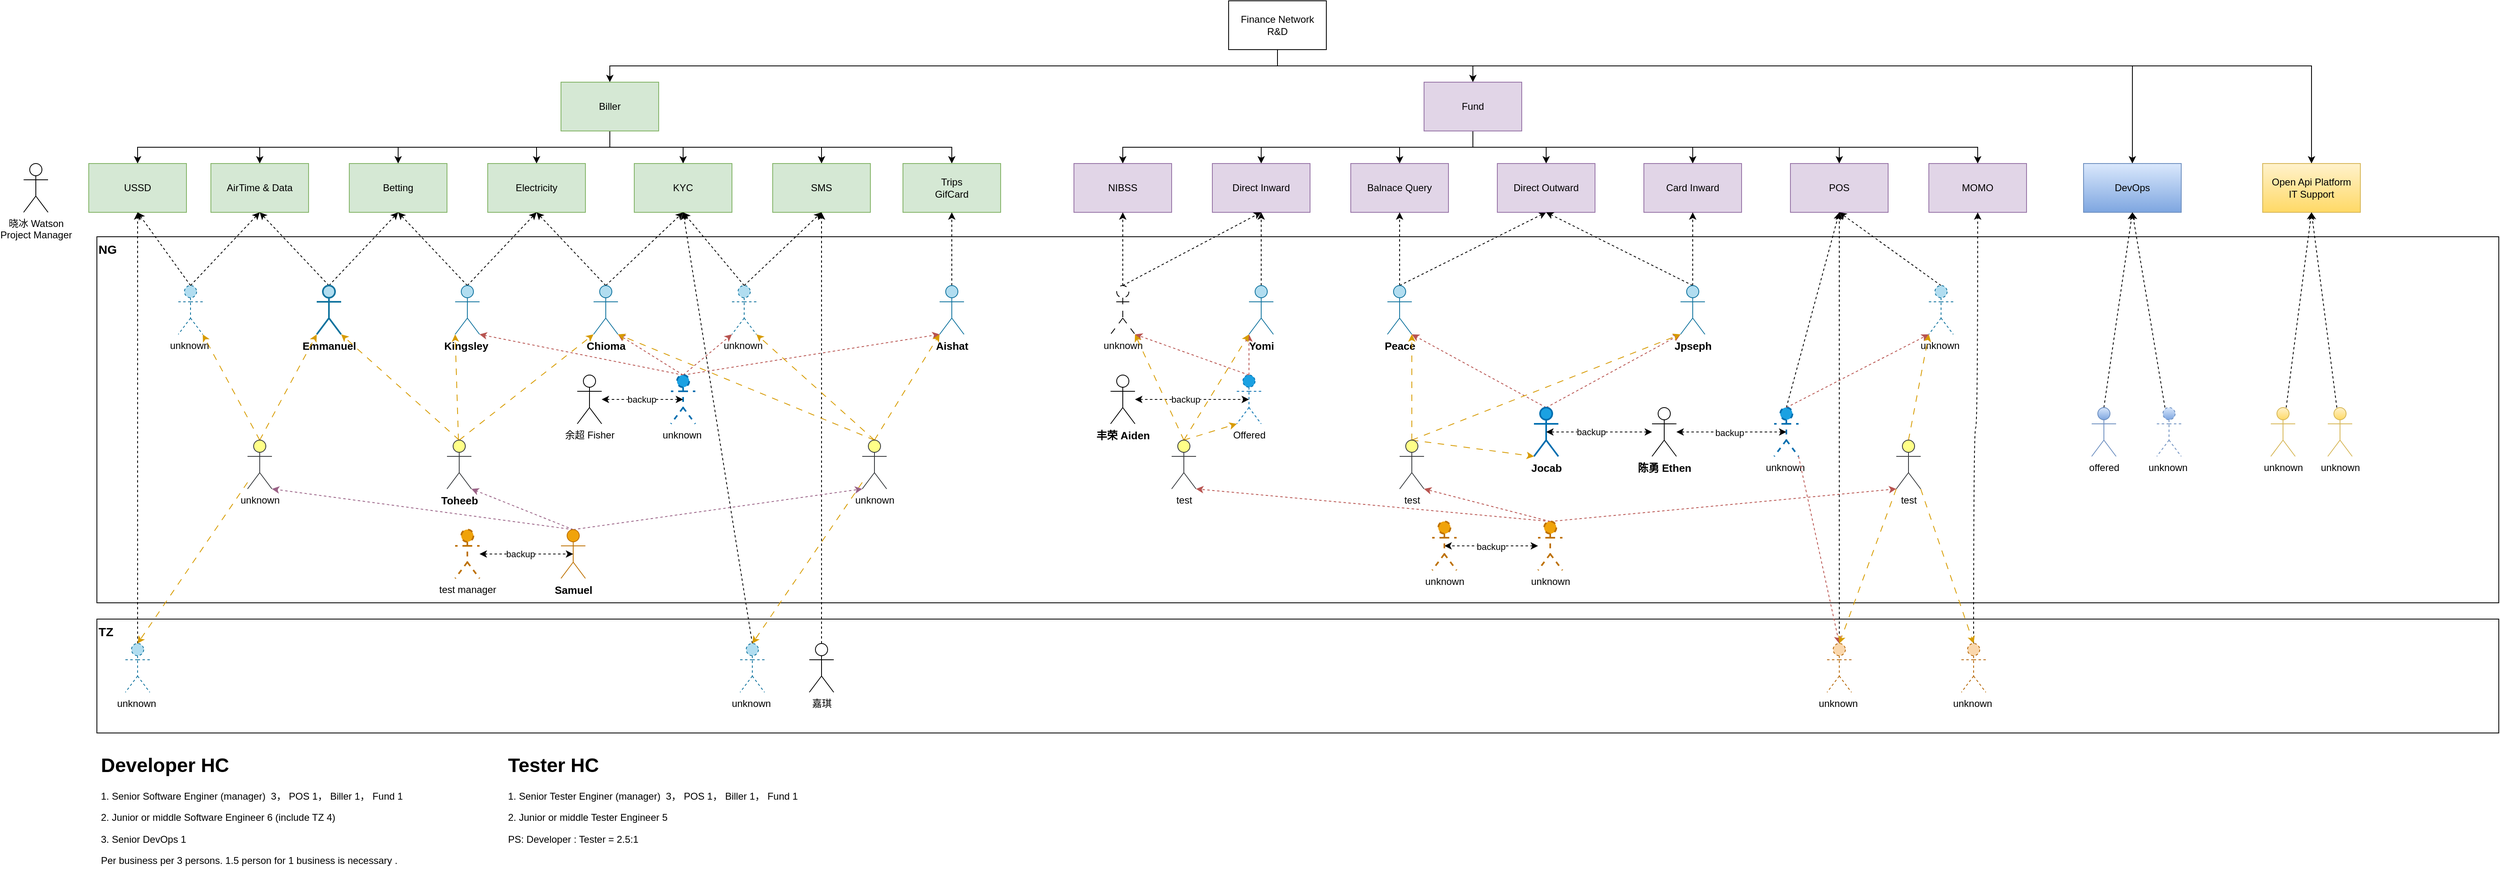 <mxfile version="21.7.2" type="github">
  <diagram name="Page-1" id="KtC437doS44tO2pb6mZ8">
    <mxGraphModel dx="2133" dy="830" grid="1" gridSize="10" guides="1" tooltips="1" connect="1" arrows="1" fold="1" page="1" pageScale="1" pageWidth="827" pageHeight="1169" math="0" shadow="0">
      <root>
        <mxCell id="0" />
        <mxCell id="1" parent="0" />
        <mxCell id="--BedkbPNoYJuqEjWQFw-91" value="NG" style="rounded=0;whiteSpace=wrap;html=1;align=left;verticalAlign=top;fontStyle=1;fontSize=15;" parent="1" vertex="1">
          <mxGeometry x="-480" y="690" width="2950" height="450" as="geometry" />
        </mxCell>
        <mxCell id="--BedkbPNoYJuqEjWQFw-4" style="edgeStyle=orthogonalEdgeStyle;rounded=0;orthogonalLoop=1;jettySize=auto;html=1;entryX=0.5;entryY=0;entryDx=0;entryDy=0;exitX=0.5;exitY=1;exitDx=0;exitDy=0;" parent="1" source="--BedkbPNoYJuqEjWQFw-1" target="--BedkbPNoYJuqEjWQFw-2" edge="1">
          <mxGeometry relative="1" as="geometry" />
        </mxCell>
        <mxCell id="--BedkbPNoYJuqEjWQFw-5" style="edgeStyle=orthogonalEdgeStyle;rounded=0;orthogonalLoop=1;jettySize=auto;html=1;entryX=0.5;entryY=0;entryDx=0;entryDy=0;exitX=0.5;exitY=1;exitDx=0;exitDy=0;" parent="1" source="--BedkbPNoYJuqEjWQFw-1" target="--BedkbPNoYJuqEjWQFw-3" edge="1">
          <mxGeometry relative="1" as="geometry" />
        </mxCell>
        <mxCell id="--BedkbPNoYJuqEjWQFw-118" style="edgeStyle=orthogonalEdgeStyle;rounded=0;orthogonalLoop=1;jettySize=auto;html=1;entryX=0.5;entryY=0;entryDx=0;entryDy=0;exitX=0.5;exitY=1;exitDx=0;exitDy=0;" parent="1" source="--BedkbPNoYJuqEjWQFw-1" target="--BedkbPNoYJuqEjWQFw-117" edge="1">
          <mxGeometry relative="1" as="geometry">
            <Array as="points">
              <mxPoint x="970" y="480" />
              <mxPoint x="2020" y="480" />
            </Array>
          </mxGeometry>
        </mxCell>
        <mxCell id="7PJ_ouQir3WMNDnTUorK-2" style="edgeStyle=orthogonalEdgeStyle;rounded=0;orthogonalLoop=1;jettySize=auto;html=1;entryX=0.5;entryY=0;entryDx=0;entryDy=0;exitX=0.5;exitY=1;exitDx=0;exitDy=0;" edge="1" parent="1" source="--BedkbPNoYJuqEjWQFw-1" target="7PJ_ouQir3WMNDnTUorK-1">
          <mxGeometry relative="1" as="geometry">
            <Array as="points">
              <mxPoint x="970" y="480" />
              <mxPoint x="2240" y="480" />
            </Array>
          </mxGeometry>
        </mxCell>
        <mxCell id="--BedkbPNoYJuqEjWQFw-1" value="Finance Network R&amp;amp;D" style="rounded=0;whiteSpace=wrap;html=1;" parent="1" vertex="1">
          <mxGeometry x="910" y="400" width="120" height="60" as="geometry" />
        </mxCell>
        <mxCell id="--BedkbPNoYJuqEjWQFw-123" style="edgeStyle=orthogonalEdgeStyle;rounded=0;orthogonalLoop=1;jettySize=auto;html=1;entryX=0.5;entryY=0;entryDx=0;entryDy=0;exitX=0.5;exitY=1;exitDx=0;exitDy=0;" parent="1" source="--BedkbPNoYJuqEjWQFw-2" target="--BedkbPNoYJuqEjWQFw-100" edge="1">
          <mxGeometry relative="1" as="geometry" />
        </mxCell>
        <mxCell id="--BedkbPNoYJuqEjWQFw-124" style="edgeStyle=orthogonalEdgeStyle;rounded=0;orthogonalLoop=1;jettySize=auto;html=1;entryX=0.5;entryY=0;entryDx=0;entryDy=0;exitX=0.5;exitY=1;exitDx=0;exitDy=0;" parent="1" source="--BedkbPNoYJuqEjWQFw-2" target="--BedkbPNoYJuqEjWQFw-6" edge="1">
          <mxGeometry relative="1" as="geometry" />
        </mxCell>
        <mxCell id="--BedkbPNoYJuqEjWQFw-125" style="edgeStyle=orthogonalEdgeStyle;rounded=0;orthogonalLoop=1;jettySize=auto;html=1;entryX=0.5;entryY=0;entryDx=0;entryDy=0;exitX=0.5;exitY=1;exitDx=0;exitDy=0;" parent="1" source="--BedkbPNoYJuqEjWQFw-2" target="--BedkbPNoYJuqEjWQFw-7" edge="1">
          <mxGeometry relative="1" as="geometry" />
        </mxCell>
        <mxCell id="--BedkbPNoYJuqEjWQFw-126" style="edgeStyle=orthogonalEdgeStyle;rounded=0;orthogonalLoop=1;jettySize=auto;html=1;entryX=0.5;entryY=0;entryDx=0;entryDy=0;" parent="1" source="--BedkbPNoYJuqEjWQFw-2" target="--BedkbPNoYJuqEjWQFw-8" edge="1">
          <mxGeometry relative="1" as="geometry" />
        </mxCell>
        <mxCell id="--BedkbPNoYJuqEjWQFw-127" style="edgeStyle=orthogonalEdgeStyle;rounded=0;orthogonalLoop=1;jettySize=auto;html=1;entryX=0.5;entryY=0;entryDx=0;entryDy=0;" parent="1" source="--BedkbPNoYJuqEjWQFw-2" target="--BedkbPNoYJuqEjWQFw-9" edge="1">
          <mxGeometry relative="1" as="geometry" />
        </mxCell>
        <mxCell id="--BedkbPNoYJuqEjWQFw-128" style="edgeStyle=orthogonalEdgeStyle;rounded=0;orthogonalLoop=1;jettySize=auto;html=1;entryX=0.5;entryY=0;entryDx=0;entryDy=0;exitX=0.5;exitY=1;exitDx=0;exitDy=0;" parent="1" source="--BedkbPNoYJuqEjWQFw-2" target="--BedkbPNoYJuqEjWQFw-10" edge="1">
          <mxGeometry relative="1" as="geometry" />
        </mxCell>
        <mxCell id="--BedkbPNoYJuqEjWQFw-129" style="edgeStyle=orthogonalEdgeStyle;rounded=0;orthogonalLoop=1;jettySize=auto;html=1;entryX=0.5;entryY=0;entryDx=0;entryDy=0;exitX=0.5;exitY=1;exitDx=0;exitDy=0;" parent="1" source="--BedkbPNoYJuqEjWQFw-2" target="--BedkbPNoYJuqEjWQFw-15" edge="1">
          <mxGeometry relative="1" as="geometry" />
        </mxCell>
        <mxCell id="--BedkbPNoYJuqEjWQFw-2" value="Biller" style="rounded=0;whiteSpace=wrap;html=1;fillColor=#d5e8d4;strokeColor=#82b366;" parent="1" vertex="1">
          <mxGeometry x="90" y="500" width="120" height="60" as="geometry" />
        </mxCell>
        <mxCell id="--BedkbPNoYJuqEjWQFw-130" style="edgeStyle=orthogonalEdgeStyle;rounded=0;orthogonalLoop=1;jettySize=auto;html=1;entryX=0.5;entryY=0;entryDx=0;entryDy=0;exitX=0.5;exitY=1;exitDx=0;exitDy=0;" parent="1" source="--BedkbPNoYJuqEjWQFw-3" target="--BedkbPNoYJuqEjWQFw-11" edge="1">
          <mxGeometry relative="1" as="geometry" />
        </mxCell>
        <mxCell id="--BedkbPNoYJuqEjWQFw-131" style="edgeStyle=orthogonalEdgeStyle;rounded=0;orthogonalLoop=1;jettySize=auto;html=1;entryX=0.5;entryY=0;entryDx=0;entryDy=0;exitX=0.5;exitY=1;exitDx=0;exitDy=0;" parent="1" source="--BedkbPNoYJuqEjWQFw-3" target="--BedkbPNoYJuqEjWQFw-12" edge="1">
          <mxGeometry relative="1" as="geometry" />
        </mxCell>
        <mxCell id="--BedkbPNoYJuqEjWQFw-132" style="edgeStyle=orthogonalEdgeStyle;rounded=0;orthogonalLoop=1;jettySize=auto;html=1;entryX=0.5;entryY=0;entryDx=0;entryDy=0;" parent="1" source="--BedkbPNoYJuqEjWQFw-3" target="--BedkbPNoYJuqEjWQFw-13" edge="1">
          <mxGeometry relative="1" as="geometry" />
        </mxCell>
        <mxCell id="--BedkbPNoYJuqEjWQFw-133" style="edgeStyle=orthogonalEdgeStyle;rounded=0;orthogonalLoop=1;jettySize=auto;html=1;entryX=0.5;entryY=0;entryDx=0;entryDy=0;" parent="1" source="--BedkbPNoYJuqEjWQFw-3" target="--BedkbPNoYJuqEjWQFw-48" edge="1">
          <mxGeometry relative="1" as="geometry" />
        </mxCell>
        <mxCell id="--BedkbPNoYJuqEjWQFw-134" style="edgeStyle=orthogonalEdgeStyle;rounded=0;orthogonalLoop=1;jettySize=auto;html=1;entryX=0.5;entryY=0;entryDx=0;entryDy=0;exitX=0.5;exitY=1;exitDx=0;exitDy=0;" parent="1" source="--BedkbPNoYJuqEjWQFw-3" target="--BedkbPNoYJuqEjWQFw-14" edge="1">
          <mxGeometry relative="1" as="geometry" />
        </mxCell>
        <mxCell id="--BedkbPNoYJuqEjWQFw-135" style="edgeStyle=orthogonalEdgeStyle;rounded=0;orthogonalLoop=1;jettySize=auto;html=1;entryX=0.5;entryY=0;entryDx=0;entryDy=0;exitX=0.5;exitY=1;exitDx=0;exitDy=0;" parent="1" source="--BedkbPNoYJuqEjWQFw-3" target="--BedkbPNoYJuqEjWQFw-16" edge="1">
          <mxGeometry relative="1" as="geometry" />
        </mxCell>
        <mxCell id="--BedkbPNoYJuqEjWQFw-136" style="edgeStyle=orthogonalEdgeStyle;rounded=0;orthogonalLoop=1;jettySize=auto;html=1;entryX=0.5;entryY=0;entryDx=0;entryDy=0;exitX=0.5;exitY=1;exitDx=0;exitDy=0;" parent="1" source="--BedkbPNoYJuqEjWQFw-3" target="--BedkbPNoYJuqEjWQFw-104" edge="1">
          <mxGeometry relative="1" as="geometry" />
        </mxCell>
        <mxCell id="--BedkbPNoYJuqEjWQFw-3" value="Fund" style="rounded=0;whiteSpace=wrap;html=1;fillColor=#e1d5e7;strokeColor=#9673a6;" parent="1" vertex="1">
          <mxGeometry x="1150" y="500" width="120" height="60" as="geometry" />
        </mxCell>
        <mxCell id="--BedkbPNoYJuqEjWQFw-6" value="AirTime &amp;amp; Data" style="rounded=0;whiteSpace=wrap;html=1;fillColor=#d5e8d4;strokeColor=#82b366;" parent="1" vertex="1">
          <mxGeometry x="-340" y="600" width="120" height="60" as="geometry" />
        </mxCell>
        <mxCell id="--BedkbPNoYJuqEjWQFw-7" value="Betting" style="rounded=0;whiteSpace=wrap;html=1;fillColor=#d5e8d4;strokeColor=#82b366;" parent="1" vertex="1">
          <mxGeometry x="-170" y="600" width="120" height="60" as="geometry" />
        </mxCell>
        <mxCell id="--BedkbPNoYJuqEjWQFw-8" value="Electricity" style="rounded=0;whiteSpace=wrap;html=1;fillColor=#d5e8d4;strokeColor=#82b366;" parent="1" vertex="1">
          <mxGeometry y="600" width="120" height="60" as="geometry" />
        </mxCell>
        <mxCell id="--BedkbPNoYJuqEjWQFw-9" value="KYC" style="rounded=0;whiteSpace=wrap;html=1;fillColor=#d5e8d4;strokeColor=#82b366;" parent="1" vertex="1">
          <mxGeometry x="180" y="600" width="120" height="60" as="geometry" />
        </mxCell>
        <mxCell id="--BedkbPNoYJuqEjWQFw-10" value="SMS" style="rounded=0;whiteSpace=wrap;html=1;fillColor=#d5e8d4;strokeColor=#82b366;" parent="1" vertex="1">
          <mxGeometry x="350" y="600" width="120" height="60" as="geometry" />
        </mxCell>
        <mxCell id="--BedkbPNoYJuqEjWQFw-11" value="NIBSS" style="rounded=0;whiteSpace=wrap;html=1;fillColor=#e1d5e7;strokeColor=#9673a6;" parent="1" vertex="1">
          <mxGeometry x="720" y="600" width="120" height="60" as="geometry" />
        </mxCell>
        <mxCell id="--BedkbPNoYJuqEjWQFw-12" value="Direct Inward" style="rounded=0;whiteSpace=wrap;html=1;fillColor=#e1d5e7;strokeColor=#9673a6;" parent="1" vertex="1">
          <mxGeometry x="890" y="600" width="120" height="60" as="geometry" />
        </mxCell>
        <mxCell id="--BedkbPNoYJuqEjWQFw-13" value="Balnace Query" style="rounded=0;whiteSpace=wrap;html=1;fillColor=#e1d5e7;strokeColor=#9673a6;" parent="1" vertex="1">
          <mxGeometry x="1060" y="600" width="120" height="60" as="geometry" />
        </mxCell>
        <mxCell id="--BedkbPNoYJuqEjWQFw-14" value="Card Inward" style="rounded=0;whiteSpace=wrap;html=1;fillColor=#e1d5e7;strokeColor=#9673a6;" parent="1" vertex="1">
          <mxGeometry x="1420" y="600" width="120" height="60" as="geometry" />
        </mxCell>
        <mxCell id="--BedkbPNoYJuqEjWQFw-15" value="Trips&lt;br&gt;GifCard" style="rounded=0;whiteSpace=wrap;html=1;fillColor=#d5e8d4;strokeColor=#82b366;" parent="1" vertex="1">
          <mxGeometry x="510" y="600" width="120" height="60" as="geometry" />
        </mxCell>
        <mxCell id="--BedkbPNoYJuqEjWQFw-16" value="POS" style="rounded=0;whiteSpace=wrap;html=1;fillColor=#e1d5e7;strokeColor=#9673a6;" parent="1" vertex="1">
          <mxGeometry x="1600" y="600" width="120" height="60" as="geometry" />
        </mxCell>
        <mxCell id="--BedkbPNoYJuqEjWQFw-24" style="rounded=0;orthogonalLoop=1;jettySize=auto;html=1;entryX=0.5;entryY=1;entryDx=0;entryDy=0;dashed=1;exitX=0.5;exitY=0;exitDx=0;exitDy=0;exitPerimeter=0;" parent="1" source="--BedkbPNoYJuqEjWQFw-17" target="--BedkbPNoYJuqEjWQFw-6" edge="1">
          <mxGeometry relative="1" as="geometry" />
        </mxCell>
        <mxCell id="--BedkbPNoYJuqEjWQFw-25" style="rounded=0;orthogonalLoop=1;jettySize=auto;html=1;entryX=0.5;entryY=1;entryDx=0;entryDy=0;exitX=0.5;exitY=0;exitDx=0;exitDy=0;exitPerimeter=0;dashed=1;" parent="1" source="--BedkbPNoYJuqEjWQFw-17" target="--BedkbPNoYJuqEjWQFw-7" edge="1">
          <mxGeometry relative="1" as="geometry" />
        </mxCell>
        <mxCell id="--BedkbPNoYJuqEjWQFw-17" value="Emmanuel" style="shape=umlActor;verticalLabelPosition=bottom;verticalAlign=top;html=1;outlineConnect=0;fillColor=#b1ddf0;strokeColor=#10739e;strokeWidth=2;fontStyle=1;fontSize=13;" parent="1" vertex="1">
          <mxGeometry x="-210" y="750" width="30" height="60" as="geometry" />
        </mxCell>
        <mxCell id="--BedkbPNoYJuqEjWQFw-21" style="rounded=0;orthogonalLoop=1;jettySize=auto;html=1;entryX=0.5;entryY=1;entryDx=0;entryDy=0;dashed=1;exitX=0.5;exitY=0;exitDx=0;exitDy=0;exitPerimeter=0;" parent="1" source="--BedkbPNoYJuqEjWQFw-18" target="--BedkbPNoYJuqEjWQFw-7" edge="1">
          <mxGeometry relative="1" as="geometry" />
        </mxCell>
        <mxCell id="--BedkbPNoYJuqEjWQFw-22" style="rounded=0;orthogonalLoop=1;jettySize=auto;html=1;entryX=0.5;entryY=1;entryDx=0;entryDy=0;exitX=0.5;exitY=0;exitDx=0;exitDy=0;exitPerimeter=0;dashed=1;" parent="1" source="--BedkbPNoYJuqEjWQFw-18" target="--BedkbPNoYJuqEjWQFw-8" edge="1">
          <mxGeometry relative="1" as="geometry" />
        </mxCell>
        <mxCell id="--BedkbPNoYJuqEjWQFw-18" value="Kingsley&amp;nbsp;" style="shape=umlActor;verticalLabelPosition=bottom;verticalAlign=top;html=1;outlineConnect=0;fillColor=#b1ddf0;strokeColor=#10739e;fontStyle=1;fontSize=13;" parent="1" vertex="1">
          <mxGeometry x="-40" y="750" width="30" height="60" as="geometry" />
        </mxCell>
        <mxCell id="--BedkbPNoYJuqEjWQFw-23" style="rounded=0;orthogonalLoop=1;jettySize=auto;html=1;entryX=0.5;entryY=1;entryDx=0;entryDy=0;dashed=1;exitX=0.5;exitY=0;exitDx=0;exitDy=0;exitPerimeter=0;" parent="1" source="--BedkbPNoYJuqEjWQFw-19" target="--BedkbPNoYJuqEjWQFw-8" edge="1">
          <mxGeometry relative="1" as="geometry" />
        </mxCell>
        <mxCell id="--BedkbPNoYJuqEjWQFw-26" style="rounded=0;orthogonalLoop=1;jettySize=auto;html=1;entryX=0.5;entryY=1;entryDx=0;entryDy=0;exitX=0.5;exitY=0;exitDx=0;exitDy=0;exitPerimeter=0;dashed=1;" parent="1" source="--BedkbPNoYJuqEjWQFw-19" target="--BedkbPNoYJuqEjWQFw-9" edge="1">
          <mxGeometry relative="1" as="geometry" />
        </mxCell>
        <mxCell id="--BedkbPNoYJuqEjWQFw-19" value="Chioma" style="shape=umlActor;verticalLabelPosition=bottom;verticalAlign=top;html=1;outlineConnect=0;fillColor=#b1ddf0;strokeColor=#10739e;fontStyle=1;fontSize=13;" parent="1" vertex="1">
          <mxGeometry x="130" y="750" width="30" height="60" as="geometry" />
        </mxCell>
        <mxCell id="--BedkbPNoYJuqEjWQFw-28" style="edgeStyle=orthogonalEdgeStyle;rounded=0;orthogonalLoop=1;jettySize=auto;html=1;entryX=0.5;entryY=1;entryDx=0;entryDy=0;dashed=1;" parent="1" source="--BedkbPNoYJuqEjWQFw-27" target="--BedkbPNoYJuqEjWQFw-15" edge="1">
          <mxGeometry relative="1" as="geometry" />
        </mxCell>
        <mxCell id="--BedkbPNoYJuqEjWQFw-27" value="Aishat" style="shape=umlActor;verticalLabelPosition=bottom;verticalAlign=top;html=1;outlineConnect=0;fillColor=#b1ddf0;strokeColor=#10739e;fontStyle=1;fontSize=13;" parent="1" vertex="1">
          <mxGeometry x="555" y="750" width="30" height="60" as="geometry" />
        </mxCell>
        <mxCell id="--BedkbPNoYJuqEjWQFw-33" style="rounded=0;orthogonalLoop=1;jettySize=auto;html=1;entryX=0.5;entryY=1;entryDx=0;entryDy=0;dashed=1;exitX=0.5;exitY=0;exitDx=0;exitDy=0;exitPerimeter=0;" parent="1" source="--BedkbPNoYJuqEjWQFw-32" target="--BedkbPNoYJuqEjWQFw-10" edge="1">
          <mxGeometry relative="1" as="geometry" />
        </mxCell>
        <mxCell id="--BedkbPNoYJuqEjWQFw-34" style="rounded=0;orthogonalLoop=1;jettySize=auto;html=1;entryX=0.5;entryY=1;entryDx=0;entryDy=0;exitX=0.5;exitY=0;exitDx=0;exitDy=0;exitPerimeter=0;dashed=1;" parent="1" source="--BedkbPNoYJuqEjWQFw-32" target="--BedkbPNoYJuqEjWQFw-9" edge="1">
          <mxGeometry relative="1" as="geometry" />
        </mxCell>
        <mxCell id="--BedkbPNoYJuqEjWQFw-32" value="unknown&amp;nbsp;" style="shape=umlActor;verticalLabelPosition=bottom;verticalAlign=top;html=1;outlineConnect=0;dashed=1;fillColor=#b1ddf0;strokeColor=#10739e;" parent="1" vertex="1">
          <mxGeometry x="300" y="750" width="30" height="60" as="geometry" />
        </mxCell>
        <mxCell id="--BedkbPNoYJuqEjWQFw-36" style="rounded=0;orthogonalLoop=1;jettySize=auto;html=1;entryX=0.5;entryY=1;entryDx=0;entryDy=0;dashed=1;" parent="1" source="--BedkbPNoYJuqEjWQFw-35" target="--BedkbPNoYJuqEjWQFw-11" edge="1">
          <mxGeometry relative="1" as="geometry" />
        </mxCell>
        <mxCell id="--BedkbPNoYJuqEjWQFw-39" style="rounded=0;orthogonalLoop=1;jettySize=auto;html=1;entryX=0.5;entryY=1;entryDx=0;entryDy=0;exitX=0.5;exitY=0;exitDx=0;exitDy=0;exitPerimeter=0;dashed=1;" parent="1" source="--BedkbPNoYJuqEjWQFw-35" target="--BedkbPNoYJuqEjWQFw-12" edge="1">
          <mxGeometry relative="1" as="geometry" />
        </mxCell>
        <mxCell id="--BedkbPNoYJuqEjWQFw-35" value="unknown" style="shape=umlActor;verticalLabelPosition=bottom;verticalAlign=top;html=1;outlineConnect=0;dashed=1;dashPattern=8 8;" parent="1" vertex="1">
          <mxGeometry x="765" y="750" width="30" height="60" as="geometry" />
        </mxCell>
        <mxCell id="--BedkbPNoYJuqEjWQFw-38" style="rounded=0;orthogonalLoop=1;jettySize=auto;html=1;entryX=0.5;entryY=1;entryDx=0;entryDy=0;dashed=1;" parent="1" source="--BedkbPNoYJuqEjWQFw-37" target="--BedkbPNoYJuqEjWQFw-12" edge="1">
          <mxGeometry relative="1" as="geometry" />
        </mxCell>
        <mxCell id="--BedkbPNoYJuqEjWQFw-37" value="Yomi" style="shape=umlActor;verticalLabelPosition=bottom;verticalAlign=top;html=1;outlineConnect=0;fillColor=#b1ddf0;strokeColor=#10739e;fontStyle=1;fontSize=13;" parent="1" vertex="1">
          <mxGeometry x="935" y="750" width="30" height="60" as="geometry" />
        </mxCell>
        <mxCell id="--BedkbPNoYJuqEjWQFw-71" style="rounded=0;orthogonalLoop=1;jettySize=auto;html=1;entryX=1;entryY=1;entryDx=0;entryDy=0;entryPerimeter=0;exitX=0.5;exitY=0;exitDx=0;exitDy=0;exitPerimeter=0;dashed=1;fillColor=#f8cecc;gradientColor=#ea6b66;strokeColor=#b85450;" parent="1" source="--BedkbPNoYJuqEjWQFw-40" target="--BedkbPNoYJuqEjWQFw-45" edge="1">
          <mxGeometry relative="1" as="geometry" />
        </mxCell>
        <mxCell id="--BedkbPNoYJuqEjWQFw-74" style="rounded=0;orthogonalLoop=1;jettySize=auto;html=1;entryX=0;entryY=1;entryDx=0;entryDy=0;entryPerimeter=0;exitX=0.5;exitY=0;exitDx=0;exitDy=0;exitPerimeter=0;dashed=1;fillColor=#f8cecc;gradientColor=#ea6b66;strokeColor=#b85450;" parent="1" source="--BedkbPNoYJuqEjWQFw-40" target="--BedkbPNoYJuqEjWQFw-50" edge="1">
          <mxGeometry relative="1" as="geometry" />
        </mxCell>
        <mxCell id="--BedkbPNoYJuqEjWQFw-40" value="Jocab" style="shape=umlActor;verticalLabelPosition=bottom;verticalAlign=top;html=1;outlineConnect=0;fillColor=#1ba1e2;strokeColor=#006EAF;fontColor=#000000;strokeWidth=2;fontStyle=1;fontSize=13;" parent="1" vertex="1">
          <mxGeometry x="1285" y="900" width="30" height="60" as="geometry" />
        </mxCell>
        <mxCell id="--BedkbPNoYJuqEjWQFw-49" style="rounded=0;orthogonalLoop=1;jettySize=auto;html=1;entryX=0.5;entryY=1;entryDx=0;entryDy=0;exitX=0.5;exitY=0;exitDx=0;exitDy=0;exitPerimeter=0;dashed=1;" parent="1" source="--BedkbPNoYJuqEjWQFw-45" target="--BedkbPNoYJuqEjWQFw-48" edge="1">
          <mxGeometry relative="1" as="geometry" />
        </mxCell>
        <mxCell id="--BedkbPNoYJuqEjWQFw-48" value="Direct Outward" style="rounded=0;whiteSpace=wrap;html=1;fillColor=#e1d5e7;strokeColor=#9673a6;" parent="1" vertex="1">
          <mxGeometry x="1240" y="600" width="120" height="60" as="geometry" />
        </mxCell>
        <mxCell id="--BedkbPNoYJuqEjWQFw-55" style="rounded=0;orthogonalLoop=1;jettySize=auto;html=1;entryX=0.5;entryY=1;entryDx=0;entryDy=0;dashed=1;" parent="1" source="--BedkbPNoYJuqEjWQFw-50" target="--BedkbPNoYJuqEjWQFw-14" edge="1">
          <mxGeometry relative="1" as="geometry" />
        </mxCell>
        <mxCell id="--BedkbPNoYJuqEjWQFw-88" style="rounded=0;orthogonalLoop=1;jettySize=auto;html=1;entryX=0.5;entryY=1;entryDx=0;entryDy=0;exitX=0.5;exitY=0;exitDx=0;exitDy=0;exitPerimeter=0;dashed=1;" parent="1" source="--BedkbPNoYJuqEjWQFw-50" target="--BedkbPNoYJuqEjWQFw-48" edge="1">
          <mxGeometry relative="1" as="geometry" />
        </mxCell>
        <mxCell id="--BedkbPNoYJuqEjWQFw-50" value="Jpseph" style="shape=umlActor;verticalLabelPosition=bottom;verticalAlign=top;html=1;outlineConnect=0;fillColor=#b1ddf0;strokeColor=#10739e;fontStyle=1;fontSize=13;" parent="1" vertex="1">
          <mxGeometry x="1465" y="750" width="30" height="60" as="geometry" />
        </mxCell>
        <mxCell id="bkGjmUBSHdw2T1_qUfAA-23" style="edgeStyle=orthogonalEdgeStyle;rounded=0;orthogonalLoop=1;jettySize=auto;html=1;entryX=0.5;entryY=1;entryDx=0;entryDy=0;dashed=1;" parent="1" source="--BedkbPNoYJuqEjWQFw-45" target="--BedkbPNoYJuqEjWQFw-13" edge="1">
          <mxGeometry relative="1" as="geometry" />
        </mxCell>
        <mxCell id="--BedkbPNoYJuqEjWQFw-45" value="Peace" style="shape=umlActor;verticalLabelPosition=bottom;verticalAlign=top;html=1;outlineConnect=0;fillColor=#b1ddf0;strokeColor=#10739e;fontStyle=1;fontSize=13;" parent="1" vertex="1">
          <mxGeometry x="1105" y="750" width="30" height="60" as="geometry" />
        </mxCell>
        <mxCell id="--BedkbPNoYJuqEjWQFw-60" style="rounded=0;orthogonalLoop=1;jettySize=auto;html=1;entryX=0.5;entryY=1;entryDx=0;entryDy=0;exitX=0.5;exitY=0;exitDx=0;exitDy=0;exitPerimeter=0;dashed=1;" parent="1" source="--BedkbPNoYJuqEjWQFw-58" target="--BedkbPNoYJuqEjWQFw-16" edge="1">
          <mxGeometry relative="1" as="geometry" />
        </mxCell>
        <mxCell id="--BedkbPNoYJuqEjWQFw-58" value="unknown&amp;nbsp;" style="shape=umlActor;verticalLabelPosition=bottom;verticalAlign=top;html=1;outlineConnect=0;fillColor=#b1ddf0;strokeColor=#10739e;dashed=1;" parent="1" vertex="1">
          <mxGeometry x="1770" y="750" width="30" height="60" as="geometry" />
        </mxCell>
        <mxCell id="--BedkbPNoYJuqEjWQFw-65" style="rounded=0;orthogonalLoop=1;jettySize=auto;html=1;entryX=1;entryY=1;entryDx=0;entryDy=0;entryPerimeter=0;exitX=0.5;exitY=0;exitDx=0;exitDy=0;exitPerimeter=0;dashed=1;fillColor=#f8cecc;gradientColor=#ea6b66;strokeColor=#b85450;" parent="1" source="--BedkbPNoYJuqEjWQFw-63" target="--BedkbPNoYJuqEjWQFw-19" edge="1">
          <mxGeometry relative="1" as="geometry" />
        </mxCell>
        <mxCell id="--BedkbPNoYJuqEjWQFw-66" style="rounded=0;orthogonalLoop=1;jettySize=auto;html=1;entryX=0;entryY=1;entryDx=0;entryDy=0;entryPerimeter=0;exitX=0.5;exitY=0;exitDx=0;exitDy=0;exitPerimeter=0;dashed=1;fillColor=#f8cecc;gradientColor=#ea6b66;strokeColor=#b85450;" parent="1" source="--BedkbPNoYJuqEjWQFw-63" target="--BedkbPNoYJuqEjWQFw-32" edge="1">
          <mxGeometry relative="1" as="geometry" />
        </mxCell>
        <mxCell id="--BedkbPNoYJuqEjWQFw-67" style="rounded=0;orthogonalLoop=1;jettySize=auto;html=1;entryX=1;entryY=1;entryDx=0;entryDy=0;entryPerimeter=0;exitX=0.5;exitY=0;exitDx=0;exitDy=0;exitPerimeter=0;dashed=1;fillColor=#f8cecc;gradientColor=#ea6b66;strokeColor=#b85450;" parent="1" source="--BedkbPNoYJuqEjWQFw-63" target="--BedkbPNoYJuqEjWQFw-18" edge="1">
          <mxGeometry relative="1" as="geometry" />
        </mxCell>
        <mxCell id="--BedkbPNoYJuqEjWQFw-68" style="rounded=0;orthogonalLoop=1;jettySize=auto;html=1;entryX=0;entryY=1;entryDx=0;entryDy=0;entryPerimeter=0;exitX=0.5;exitY=0;exitDx=0;exitDy=0;exitPerimeter=0;dashed=1;fillColor=#f8cecc;gradientColor=#ea6b66;strokeColor=#b85450;" parent="1" source="--BedkbPNoYJuqEjWQFw-63" target="--BedkbPNoYJuqEjWQFw-27" edge="1">
          <mxGeometry relative="1" as="geometry" />
        </mxCell>
        <mxCell id="--BedkbPNoYJuqEjWQFw-63" value="unknown&amp;nbsp;" style="shape=umlActor;verticalLabelPosition=bottom;verticalAlign=top;html=1;outlineConnect=0;fillColor=#1ba1e2;strokeColor=#006EAF;dashed=1;fontColor=#000000;strokeWidth=2;" parent="1" vertex="1">
          <mxGeometry x="225" y="860" width="30" height="60" as="geometry" />
        </mxCell>
        <mxCell id="--BedkbPNoYJuqEjWQFw-69" style="edgeStyle=orthogonalEdgeStyle;rounded=0;orthogonalLoop=1;jettySize=auto;html=1;entryX=0.5;entryY=0.5;entryDx=0;entryDy=0;entryPerimeter=0;startArrow=classic;startFill=1;dashed=1;" parent="1" source="--BedkbPNoYJuqEjWQFw-64" target="--BedkbPNoYJuqEjWQFw-63" edge="1">
          <mxGeometry relative="1" as="geometry" />
        </mxCell>
        <mxCell id="zBMcMfHe8U-TCViLUCPF-1" value="backup" style="edgeLabel;html=1;align=center;verticalAlign=middle;resizable=0;points=[];" parent="--BedkbPNoYJuqEjWQFw-69" vertex="1" connectable="0">
          <mxGeometry x="-0.031" relative="1" as="geometry">
            <mxPoint as="offset" />
          </mxGeometry>
        </mxCell>
        <mxCell id="--BedkbPNoYJuqEjWQFw-64" value="余超 Fisher" style="shape=umlActor;verticalLabelPosition=bottom;verticalAlign=top;html=1;outlineConnect=0;" parent="1" vertex="1">
          <mxGeometry x="110" y="860" width="30" height="60" as="geometry" />
        </mxCell>
        <mxCell id="--BedkbPNoYJuqEjWQFw-86" style="rounded=0;orthogonalLoop=1;jettySize=auto;html=1;entryX=1;entryY=1;entryDx=0;entryDy=0;entryPerimeter=0;exitX=0.5;exitY=0;exitDx=0;exitDy=0;exitPerimeter=0;dashed=1;fillColor=#f8cecc;gradientColor=#ea6b66;strokeColor=#b85450;" parent="1" source="--BedkbPNoYJuqEjWQFw-70" target="--BedkbPNoYJuqEjWQFw-35" edge="1">
          <mxGeometry relative="1" as="geometry" />
        </mxCell>
        <mxCell id="--BedkbPNoYJuqEjWQFw-87" style="rounded=0;orthogonalLoop=1;jettySize=auto;html=1;entryX=0;entryY=1;entryDx=0;entryDy=0;entryPerimeter=0;dashed=1;fillColor=#f8cecc;gradientColor=#ea6b66;strokeColor=#b85450;" parent="1" source="--BedkbPNoYJuqEjWQFw-70" target="--BedkbPNoYJuqEjWQFw-37" edge="1">
          <mxGeometry relative="1" as="geometry" />
        </mxCell>
        <mxCell id="--BedkbPNoYJuqEjWQFw-70" value="Offered" style="shape=umlActor;verticalLabelPosition=bottom;verticalAlign=top;html=1;outlineConnect=0;fillColor=#1ba1e2;strokeColor=#006EAF;dashed=1;fontColor=#000000;" parent="1" vertex="1">
          <mxGeometry x="920" y="860" width="30" height="60" as="geometry" />
        </mxCell>
        <mxCell id="--BedkbPNoYJuqEjWQFw-78" style="edgeStyle=orthogonalEdgeStyle;rounded=0;orthogonalLoop=1;jettySize=auto;html=1;entryX=0.5;entryY=0.5;entryDx=0;entryDy=0;entryPerimeter=0;startArrow=classic;startFill=1;dashed=1;" parent="1" source="--BedkbPNoYJuqEjWQFw-75" target="--BedkbPNoYJuqEjWQFw-70" edge="1">
          <mxGeometry relative="1" as="geometry" />
        </mxCell>
        <mxCell id="zBMcMfHe8U-TCViLUCPF-2" value="backup" style="edgeLabel;html=1;align=center;verticalAlign=middle;resizable=0;points=[];" parent="--BedkbPNoYJuqEjWQFw-78" vertex="1" connectable="0">
          <mxGeometry x="-0.114" relative="1" as="geometry">
            <mxPoint as="offset" />
          </mxGeometry>
        </mxCell>
        <mxCell id="--BedkbPNoYJuqEjWQFw-75" value="丰荣 Aiden" style="shape=umlActor;verticalLabelPosition=bottom;verticalAlign=top;html=1;outlineConnect=0;fontStyle=1;fontSize=13;" parent="1" vertex="1">
          <mxGeometry x="765" y="860" width="30" height="60" as="geometry" />
        </mxCell>
        <mxCell id="--BedkbPNoYJuqEjWQFw-83" style="rounded=0;orthogonalLoop=1;jettySize=auto;html=1;entryX=0.5;entryY=1;entryDx=0;entryDy=0;exitX=0.5;exitY=0;exitDx=0;exitDy=0;exitPerimeter=0;dashed=1;" parent="1" source="--BedkbPNoYJuqEjWQFw-79" target="--BedkbPNoYJuqEjWQFw-16" edge="1">
          <mxGeometry relative="1" as="geometry">
            <mxPoint x="1645" y="810" as="targetPoint" />
          </mxGeometry>
        </mxCell>
        <mxCell id="--BedkbPNoYJuqEjWQFw-84" style="rounded=0;orthogonalLoop=1;jettySize=auto;html=1;entryX=0;entryY=1;entryDx=0;entryDy=0;entryPerimeter=0;exitX=0.5;exitY=0;exitDx=0;exitDy=0;exitPerimeter=0;dashed=1;fillColor=#f8cecc;gradientColor=#ea6b66;strokeColor=#b85450;" parent="1" source="--BedkbPNoYJuqEjWQFw-79" target="--BedkbPNoYJuqEjWQFw-58" edge="1">
          <mxGeometry relative="1" as="geometry" />
        </mxCell>
        <mxCell id="--BedkbPNoYJuqEjWQFw-79" value="unknown&amp;nbsp;" style="shape=umlActor;verticalLabelPosition=bottom;verticalAlign=top;html=1;outlineConnect=0;fillColor=#1ba1e2;strokeColor=#006EAF;dashed=1;fontColor=#000000;strokeWidth=2;" parent="1" vertex="1">
          <mxGeometry x="1580" y="900" width="30" height="60" as="geometry" />
        </mxCell>
        <mxCell id="--BedkbPNoYJuqEjWQFw-81" style="edgeStyle=orthogonalEdgeStyle;rounded=0;orthogonalLoop=1;jettySize=auto;html=1;entryX=0.5;entryY=0.5;entryDx=0;entryDy=0;entryPerimeter=0;startArrow=classic;startFill=1;dashed=1;" parent="1" source="--BedkbPNoYJuqEjWQFw-80" target="--BedkbPNoYJuqEjWQFw-79" edge="1">
          <mxGeometry relative="1" as="geometry" />
        </mxCell>
        <mxCell id="zBMcMfHe8U-TCViLUCPF-4" value="backup" style="edgeLabel;html=1;align=center;verticalAlign=middle;resizable=0;points=[];" parent="--BedkbPNoYJuqEjWQFw-81" vertex="1" connectable="0">
          <mxGeometry x="-0.04" y="-1" relative="1" as="geometry">
            <mxPoint as="offset" />
          </mxGeometry>
        </mxCell>
        <mxCell id="--BedkbPNoYJuqEjWQFw-82" style="edgeStyle=orthogonalEdgeStyle;rounded=0;orthogonalLoop=1;jettySize=auto;html=1;entryX=0.5;entryY=0.5;entryDx=0;entryDy=0;entryPerimeter=0;startArrow=classic;startFill=1;dashed=1;" parent="1" source="--BedkbPNoYJuqEjWQFw-80" target="--BedkbPNoYJuqEjWQFw-40" edge="1">
          <mxGeometry relative="1" as="geometry" />
        </mxCell>
        <mxCell id="zBMcMfHe8U-TCViLUCPF-3" value="backup" style="edgeLabel;html=1;align=center;verticalAlign=middle;resizable=0;points=[];" parent="--BedkbPNoYJuqEjWQFw-82" vertex="1" connectable="0">
          <mxGeometry x="0.164" relative="1" as="geometry">
            <mxPoint as="offset" />
          </mxGeometry>
        </mxCell>
        <mxCell id="--BedkbPNoYJuqEjWQFw-80" value="陈勇 Ethen" style="shape=umlActor;verticalLabelPosition=bottom;verticalAlign=top;html=1;outlineConnect=0;fontStyle=1;fontSize=13;" parent="1" vertex="1">
          <mxGeometry x="1430" y="900" width="30" height="60" as="geometry" />
        </mxCell>
        <mxCell id="--BedkbPNoYJuqEjWQFw-89" value="晓冰 Watson&lt;br&gt;Project Manager" style="shape=umlActor;verticalLabelPosition=bottom;verticalAlign=top;html=1;outlineConnect=0;" parent="1" vertex="1">
          <mxGeometry x="-570" y="600" width="30" height="60" as="geometry" />
        </mxCell>
        <mxCell id="--BedkbPNoYJuqEjWQFw-92" value="TZ" style="rounded=0;whiteSpace=wrap;html=1;align=left;verticalAlign=top;fontStyle=1;fontSize=15;" parent="1" vertex="1">
          <mxGeometry x="-480" y="1160" width="2950" height="140" as="geometry" />
        </mxCell>
        <mxCell id="--BedkbPNoYJuqEjWQFw-94" style="edgeStyle=orthogonalEdgeStyle;rounded=0;orthogonalLoop=1;jettySize=auto;html=1;entryX=0.5;entryY=1;entryDx=0;entryDy=0;dashed=1;" parent="1" source="--BedkbPNoYJuqEjWQFw-93" target="--BedkbPNoYJuqEjWQFw-10" edge="1">
          <mxGeometry relative="1" as="geometry" />
        </mxCell>
        <mxCell id="--BedkbPNoYJuqEjWQFw-93" value="嘉琪" style="shape=umlActor;verticalLabelPosition=bottom;verticalAlign=top;html=1;outlineConnect=0;" parent="1" vertex="1">
          <mxGeometry x="395" y="1190" width="30" height="60" as="geometry" />
        </mxCell>
        <mxCell id="--BedkbPNoYJuqEjWQFw-96" style="rounded=0;orthogonalLoop=1;jettySize=auto;html=1;entryX=0.5;entryY=1;entryDx=0;entryDy=0;dashed=1;exitX=0.5;exitY=0;exitDx=0;exitDy=0;exitPerimeter=0;" parent="1" source="--BedkbPNoYJuqEjWQFw-95" target="--BedkbPNoYJuqEjWQFw-9" edge="1">
          <mxGeometry relative="1" as="geometry" />
        </mxCell>
        <mxCell id="--BedkbPNoYJuqEjWQFw-95" value="unknown&amp;nbsp;" style="shape=umlActor;verticalLabelPosition=bottom;verticalAlign=top;html=1;outlineConnect=0;dashed=1;fillColor=#b1ddf0;strokeColor=#10739e;" parent="1" vertex="1">
          <mxGeometry x="310" y="1190" width="30" height="60" as="geometry" />
        </mxCell>
        <mxCell id="--BedkbPNoYJuqEjWQFw-100" value="USSD" style="rounded=0;whiteSpace=wrap;html=1;fillColor=#d5e8d4;strokeColor=#82b366;" parent="1" vertex="1">
          <mxGeometry x="-490" y="600" width="120" height="60" as="geometry" />
        </mxCell>
        <mxCell id="--BedkbPNoYJuqEjWQFw-102" style="edgeStyle=orthogonalEdgeStyle;rounded=0;orthogonalLoop=1;jettySize=auto;html=1;entryX=0.5;entryY=1;entryDx=0;entryDy=0;curved=1;exitX=0.5;exitY=0;exitDx=0;exitDy=0;exitPerimeter=0;dashed=1;" parent="1" source="--BedkbPNoYJuqEjWQFw-101" target="--BedkbPNoYJuqEjWQFw-100" edge="1">
          <mxGeometry relative="1" as="geometry" />
        </mxCell>
        <mxCell id="--BedkbPNoYJuqEjWQFw-101" value="unknown&amp;nbsp;" style="shape=umlActor;verticalLabelPosition=bottom;verticalAlign=top;html=1;outlineConnect=0;dashed=1;fillColor=#b1ddf0;strokeColor=#10739e;" parent="1" vertex="1">
          <mxGeometry x="-445" y="1190" width="30" height="60" as="geometry" />
        </mxCell>
        <mxCell id="--BedkbPNoYJuqEjWQFw-106" style="rounded=0;orthogonalLoop=1;jettySize=auto;html=1;entryX=0.5;entryY=1;entryDx=0;entryDy=0;dashed=1;" parent="1" source="--BedkbPNoYJuqEjWQFw-103" target="--BedkbPNoYJuqEjWQFw-16" edge="1">
          <mxGeometry relative="1" as="geometry" />
        </mxCell>
        <mxCell id="--BedkbPNoYJuqEjWQFw-103" value="unknown&amp;nbsp;" style="shape=umlActor;verticalLabelPosition=bottom;verticalAlign=top;html=1;outlineConnect=0;dashed=1;fillColor=#fad7ac;strokeColor=#b46504;" parent="1" vertex="1">
          <mxGeometry x="1645" y="1190" width="30" height="60" as="geometry" />
        </mxCell>
        <mxCell id="--BedkbPNoYJuqEjWQFw-104" value="MOMO" style="rounded=0;whiteSpace=wrap;html=1;fillColor=#e1d5e7;strokeColor=#9673a6;" parent="1" vertex="1">
          <mxGeometry x="1770" y="600" width="120" height="60" as="geometry" />
        </mxCell>
        <mxCell id="--BedkbPNoYJuqEjWQFw-107" style="edgeStyle=orthogonalEdgeStyle;rounded=0;orthogonalLoop=1;jettySize=auto;html=1;entryX=0.5;entryY=1;entryDx=0;entryDy=0;curved=1;dashed=1;" parent="1" source="--BedkbPNoYJuqEjWQFw-105" target="--BedkbPNoYJuqEjWQFw-104" edge="1">
          <mxGeometry relative="1" as="geometry" />
        </mxCell>
        <mxCell id="--BedkbPNoYJuqEjWQFw-105" value="unknown&amp;nbsp;" style="shape=umlActor;verticalLabelPosition=bottom;verticalAlign=top;html=1;outlineConnect=0;dashed=1;fillColor=#fad7ac;strokeColor=#b46504;" parent="1" vertex="1">
          <mxGeometry x="1810" y="1190" width="30" height="60" as="geometry" />
        </mxCell>
        <mxCell id="--BedkbPNoYJuqEjWQFw-109" style="rounded=0;orthogonalLoop=1;jettySize=auto;html=1;entryX=0.5;entryY=1;entryDx=0;entryDy=0;dashed=1;exitX=0.5;exitY=0;exitDx=0;exitDy=0;exitPerimeter=0;" parent="1" source="--BedkbPNoYJuqEjWQFw-108" target="--BedkbPNoYJuqEjWQFw-100" edge="1">
          <mxGeometry relative="1" as="geometry" />
        </mxCell>
        <mxCell id="--BedkbPNoYJuqEjWQFw-110" style="rounded=0;orthogonalLoop=1;jettySize=auto;html=1;entryX=0.5;entryY=1;entryDx=0;entryDy=0;exitX=0.5;exitY=0;exitDx=0;exitDy=0;exitPerimeter=0;dashed=1;" parent="1" source="--BedkbPNoYJuqEjWQFw-108" target="--BedkbPNoYJuqEjWQFw-6" edge="1">
          <mxGeometry relative="1" as="geometry" />
        </mxCell>
        <mxCell id="--BedkbPNoYJuqEjWQFw-108" value="unknown&amp;nbsp;" style="shape=umlActor;verticalLabelPosition=bottom;verticalAlign=top;html=1;outlineConnect=0;dashed=1;fillColor=#b1ddf0;strokeColor=#10739e;" parent="1" vertex="1">
          <mxGeometry x="-380" y="750" width="30" height="60" as="geometry" />
        </mxCell>
        <mxCell id="--BedkbPNoYJuqEjWQFw-117" value="DevOps" style="rounded=0;whiteSpace=wrap;html=1;fillColor=#dae8fc;gradientColor=#7ea6e0;strokeColor=#6c8ebf;" parent="1" vertex="1">
          <mxGeometry x="1960" y="600" width="120" height="60" as="geometry" />
        </mxCell>
        <mxCell id="--BedkbPNoYJuqEjWQFw-122" style="rounded=0;orthogonalLoop=1;jettySize=auto;html=1;entryX=0.5;entryY=1;entryDx=0;entryDy=0;exitX=0.5;exitY=0;exitDx=0;exitDy=0;exitPerimeter=0;dashed=1;" parent="1" source="--BedkbPNoYJuqEjWQFw-119" target="--BedkbPNoYJuqEjWQFw-117" edge="1">
          <mxGeometry relative="1" as="geometry" />
        </mxCell>
        <mxCell id="--BedkbPNoYJuqEjWQFw-119" value="offered" style="shape=umlActor;verticalLabelPosition=bottom;verticalAlign=top;html=1;outlineConnect=0;fillColor=#dae8fc;gradientColor=#7ea6e0;strokeColor=#6c8ebf;" parent="1" vertex="1">
          <mxGeometry x="1970" y="900" width="30" height="60" as="geometry" />
        </mxCell>
        <mxCell id="--BedkbPNoYJuqEjWQFw-121" style="rounded=0;orthogonalLoop=1;jettySize=auto;html=1;entryX=0.5;entryY=1;entryDx=0;entryDy=0;dashed=1;" parent="1" source="--BedkbPNoYJuqEjWQFw-120" target="--BedkbPNoYJuqEjWQFw-117" edge="1">
          <mxGeometry relative="1" as="geometry" />
        </mxCell>
        <mxCell id="--BedkbPNoYJuqEjWQFw-120" value="unknown&amp;nbsp;" style="shape=umlActor;verticalLabelPosition=bottom;verticalAlign=top;html=1;outlineConnect=0;fillColor=#dae8fc;gradientColor=#7ea6e0;strokeColor=#6c8ebf;dashed=1;" parent="1" vertex="1">
          <mxGeometry x="2050" y="900" width="30" height="60" as="geometry" />
        </mxCell>
        <mxCell id="--BedkbPNoYJuqEjWQFw-137" value="&lt;h1&gt;Developer HC&amp;nbsp;&lt;/h1&gt;&lt;p&gt;1. Senior Software Enginer (manager)&amp;nbsp; 3， POS 1， Biller 1， Fund 1&lt;/p&gt;&lt;p&gt;2. Junior or middle Software Engineer 6 (include TZ 4)&lt;/p&gt;&lt;p&gt;3. Senior DevOps 1&lt;/p&gt;&lt;p&gt;Per business per 3 persons. 1.5 person for 1 business is necessary .&lt;/p&gt;" style="text;html=1;strokeColor=none;fillColor=none;spacing=5;spacingTop=-20;whiteSpace=wrap;overflow=hidden;rounded=0;" parent="1" vertex="1">
          <mxGeometry x="-480" y="1320" width="520" height="150" as="geometry" />
        </mxCell>
        <mxCell id="--BedkbPNoYJuqEjWQFw-140" style="edgeStyle=orthogonalEdgeStyle;rounded=0;orthogonalLoop=1;jettySize=auto;html=1;exitX=0.5;exitY=1;exitDx=0;exitDy=0;" parent="1" source="--BedkbPNoYJuqEjWQFw-137" target="--BedkbPNoYJuqEjWQFw-137" edge="1">
          <mxGeometry relative="1" as="geometry" />
        </mxCell>
        <mxCell id="bkGjmUBSHdw2T1_qUfAA-24" style="rounded=0;orthogonalLoop=1;jettySize=auto;html=1;entryX=0.5;entryY=0;entryDx=0;entryDy=0;entryPerimeter=0;exitX=1;exitY=1;exitDx=0;exitDy=0;exitPerimeter=0;dashed=1;fillColor=#f8cecc;gradientColor=#ea6b66;strokeColor=#b85450;" parent="1" source="--BedkbPNoYJuqEjWQFw-79" target="--BedkbPNoYJuqEjWQFw-103" edge="1">
          <mxGeometry relative="1" as="geometry" />
        </mxCell>
        <mxCell id="bkGjmUBSHdw2T1_qUfAA-26" style="rounded=0;orthogonalLoop=1;jettySize=auto;html=1;entryX=1;entryY=1;entryDx=0;entryDy=0;entryPerimeter=0;exitX=0.5;exitY=0;exitDx=0;exitDy=0;exitPerimeter=0;fillColor=#ffe6cc;strokeColor=#D79B00;dashed=1;dashPattern=8 8;" parent="1" source="bkGjmUBSHdw2T1_qUfAA-25" target="--BedkbPNoYJuqEjWQFw-108" edge="1">
          <mxGeometry relative="1" as="geometry" />
        </mxCell>
        <mxCell id="bkGjmUBSHdw2T1_qUfAA-27" style="rounded=0;orthogonalLoop=1;jettySize=auto;html=1;entryX=0;entryY=1;entryDx=0;entryDy=0;entryPerimeter=0;exitX=0.5;exitY=0;exitDx=0;exitDy=0;exitPerimeter=0;fillColor=#ffe6cc;strokeColor=#D79B00;dashed=1;dashPattern=8 8;" parent="1" source="bkGjmUBSHdw2T1_qUfAA-25" target="--BedkbPNoYJuqEjWQFw-17" edge="1">
          <mxGeometry relative="1" as="geometry" />
        </mxCell>
        <mxCell id="bkGjmUBSHdw2T1_qUfAA-28" style="rounded=0;orthogonalLoop=1;jettySize=auto;html=1;entryX=0.5;entryY=0;entryDx=0;entryDy=0;entryPerimeter=0;fillColor=#ffe6cc;strokeColor=#D79B00;dashed=1;dashPattern=8 8;" parent="1" source="bkGjmUBSHdw2T1_qUfAA-25" target="--BedkbPNoYJuqEjWQFw-101" edge="1">
          <mxGeometry relative="1" as="geometry" />
        </mxCell>
        <mxCell id="bkGjmUBSHdw2T1_qUfAA-25" value="unknown" style="shape=umlActor;verticalLabelPosition=bottom;verticalAlign=top;html=1;outlineConnect=0;fillColor=#ffff88;strokeColor=#36393d;" parent="1" vertex="1">
          <mxGeometry x="-295" y="940" width="30" height="60" as="geometry" />
        </mxCell>
        <mxCell id="bkGjmUBSHdw2T1_qUfAA-30" style="rounded=0;orthogonalLoop=1;jettySize=auto;html=1;entryX=0;entryY=1;entryDx=0;entryDy=0;entryPerimeter=0;fillColor=#ffe6cc;strokeColor=#D79B00;dashed=1;dashPattern=8 8;" parent="1" source="bkGjmUBSHdw2T1_qUfAA-29" target="--BedkbPNoYJuqEjWQFw-18" edge="1">
          <mxGeometry relative="1" as="geometry" />
        </mxCell>
        <mxCell id="bkGjmUBSHdw2T1_qUfAA-32" style="rounded=0;orthogonalLoop=1;jettySize=auto;html=1;entryX=1;entryY=1;entryDx=0;entryDy=0;entryPerimeter=0;exitX=0.5;exitY=0;exitDx=0;exitDy=0;exitPerimeter=0;fillColor=#ffe6cc;strokeColor=#D79B00;dashed=1;dashPattern=8 8;" parent="1" source="bkGjmUBSHdw2T1_qUfAA-29" target="--BedkbPNoYJuqEjWQFw-17" edge="1">
          <mxGeometry relative="1" as="geometry" />
        </mxCell>
        <mxCell id="bkGjmUBSHdw2T1_qUfAA-33" style="rounded=0;orthogonalLoop=1;jettySize=auto;html=1;entryX=0;entryY=1;entryDx=0;entryDy=0;entryPerimeter=0;exitX=0.5;exitY=0;exitDx=0;exitDy=0;exitPerimeter=0;fillColor=#ffe6cc;strokeColor=#D79B00;dashed=1;dashPattern=8 8;" parent="1" source="bkGjmUBSHdw2T1_qUfAA-29" target="--BedkbPNoYJuqEjWQFw-19" edge="1">
          <mxGeometry relative="1" as="geometry" />
        </mxCell>
        <mxCell id="bkGjmUBSHdw2T1_qUfAA-29" value="&lt;span style=&quot;font-size: 13px;&quot;&gt;Toheeb&lt;/span&gt;" style="shape=umlActor;verticalLabelPosition=bottom;verticalAlign=top;html=1;outlineConnect=0;fillColor=#ffff88;strokeColor=#36393d;fontStyle=1;fontSize=13;" parent="1" vertex="1">
          <mxGeometry x="-50" y="940" width="30" height="60" as="geometry" />
        </mxCell>
        <mxCell id="bkGjmUBSHdw2T1_qUfAA-36" style="rounded=0;orthogonalLoop=1;jettySize=auto;html=1;entryX=1;entryY=1;entryDx=0;entryDy=0;entryPerimeter=0;exitX=0.5;exitY=0;exitDx=0;exitDy=0;exitPerimeter=0;dashed=1;dashPattern=8 8;fillColor=#ffe6cc;strokeColor=#D79B00;" parent="1" source="bkGjmUBSHdw2T1_qUfAA-35" target="--BedkbPNoYJuqEjWQFw-32" edge="1">
          <mxGeometry relative="1" as="geometry" />
        </mxCell>
        <mxCell id="bkGjmUBSHdw2T1_qUfAA-37" style="rounded=0;orthogonalLoop=1;jettySize=auto;html=1;entryX=0;entryY=1;entryDx=0;entryDy=0;entryPerimeter=0;exitX=0.5;exitY=0;exitDx=0;exitDy=0;exitPerimeter=0;dashed=1;dashPattern=8 8;fillColor=#ffe6cc;strokeColor=#D79B00;" parent="1" source="bkGjmUBSHdw2T1_qUfAA-35" target="--BedkbPNoYJuqEjWQFw-27" edge="1">
          <mxGeometry relative="1" as="geometry" />
        </mxCell>
        <mxCell id="bkGjmUBSHdw2T1_qUfAA-38" style="rounded=0;orthogonalLoop=1;jettySize=auto;html=1;entryX=1;entryY=1;entryDx=0;entryDy=0;entryPerimeter=0;exitX=0.5;exitY=0;exitDx=0;exitDy=0;exitPerimeter=0;dashed=1;dashPattern=8 8;fillColor=#ffe6cc;strokeColor=#D79B00;" parent="1" source="bkGjmUBSHdw2T1_qUfAA-35" target="--BedkbPNoYJuqEjWQFw-19" edge="1">
          <mxGeometry relative="1" as="geometry" />
        </mxCell>
        <mxCell id="bkGjmUBSHdw2T1_qUfAA-39" style="rounded=0;orthogonalLoop=1;jettySize=auto;html=1;entryX=0.5;entryY=0;entryDx=0;entryDy=0;entryPerimeter=0;dashed=1;dashPattern=8 8;fillColor=#ffe6cc;strokeColor=#D79B00;" parent="1" source="bkGjmUBSHdw2T1_qUfAA-35" target="--BedkbPNoYJuqEjWQFw-95" edge="1">
          <mxGeometry relative="1" as="geometry" />
        </mxCell>
        <mxCell id="bkGjmUBSHdw2T1_qUfAA-35" value="unknown" style="shape=umlActor;verticalLabelPosition=bottom;verticalAlign=top;html=1;outlineConnect=0;fillColor=#ffff88;strokeColor=#36393d;" parent="1" vertex="1">
          <mxGeometry x="460" y="940" width="30" height="60" as="geometry" />
        </mxCell>
        <mxCell id="bkGjmUBSHdw2T1_qUfAA-41" style="rounded=0;orthogonalLoop=1;jettySize=auto;html=1;entryX=0;entryY=1;entryDx=0;entryDy=0;entryPerimeter=0;exitX=0.5;exitY=0;exitDx=0;exitDy=0;exitPerimeter=0;fillColor=#ffe6cc;strokeColor=#d79b00;dashed=1;dashPattern=8 8;" parent="1" source="bkGjmUBSHdw2T1_qUfAA-40" target="--BedkbPNoYJuqEjWQFw-37" edge="1">
          <mxGeometry relative="1" as="geometry" />
        </mxCell>
        <mxCell id="bkGjmUBSHdw2T1_qUfAA-42" style="rounded=0;orthogonalLoop=1;jettySize=auto;html=1;entryX=1;entryY=1;entryDx=0;entryDy=0;entryPerimeter=0;exitX=0.5;exitY=0;exitDx=0;exitDy=0;exitPerimeter=0;fillColor=#ffe6cc;strokeColor=#d79b00;dashed=1;dashPattern=8 8;" parent="1" source="bkGjmUBSHdw2T1_qUfAA-40" target="--BedkbPNoYJuqEjWQFw-35" edge="1">
          <mxGeometry relative="1" as="geometry" />
        </mxCell>
        <mxCell id="bkGjmUBSHdw2T1_qUfAA-43" style="rounded=0;orthogonalLoop=1;jettySize=auto;html=1;entryX=0;entryY=1;entryDx=0;entryDy=0;entryPerimeter=0;exitX=0.5;exitY=0;exitDx=0;exitDy=0;exitPerimeter=0;fillColor=#ffe6cc;strokeColor=#d79b00;dashed=1;dashPattern=8 8;" parent="1" source="bkGjmUBSHdw2T1_qUfAA-40" target="--BedkbPNoYJuqEjWQFw-70" edge="1">
          <mxGeometry relative="1" as="geometry" />
        </mxCell>
        <mxCell id="bkGjmUBSHdw2T1_qUfAA-40" value="test" style="shape=umlActor;verticalLabelPosition=bottom;verticalAlign=top;html=1;outlineConnect=0;fillColor=#ffff88;strokeColor=#36393d;" parent="1" vertex="1">
          <mxGeometry x="840" y="940" width="30" height="60" as="geometry" />
        </mxCell>
        <mxCell id="bkGjmUBSHdw2T1_qUfAA-45" style="rounded=0;orthogonalLoop=1;jettySize=auto;html=1;entryX=0;entryY=1;entryDx=0;entryDy=0;entryPerimeter=0;exitX=0.5;exitY=0;exitDx=0;exitDy=0;exitPerimeter=0;fillColor=#ffe6cc;strokeColor=#d79b00;dashed=1;dashPattern=8 8;" parent="1" source="bkGjmUBSHdw2T1_qUfAA-44" target="--BedkbPNoYJuqEjWQFw-58" edge="1">
          <mxGeometry relative="1" as="geometry" />
        </mxCell>
        <mxCell id="bkGjmUBSHdw2T1_qUfAA-46" style="rounded=0;orthogonalLoop=1;jettySize=auto;html=1;entryX=0.5;entryY=0;entryDx=0;entryDy=0;entryPerimeter=0;exitX=0;exitY=1;exitDx=0;exitDy=0;exitPerimeter=0;fillColor=#ffe6cc;strokeColor=#d79b00;dashed=1;dashPattern=8 8;" parent="1" source="bkGjmUBSHdw2T1_qUfAA-44" target="--BedkbPNoYJuqEjWQFw-103" edge="1">
          <mxGeometry relative="1" as="geometry" />
        </mxCell>
        <mxCell id="bkGjmUBSHdw2T1_qUfAA-47" style="rounded=0;orthogonalLoop=1;jettySize=auto;html=1;entryX=0.5;entryY=0;entryDx=0;entryDy=0;entryPerimeter=0;exitX=1;exitY=1;exitDx=0;exitDy=0;exitPerimeter=0;fillColor=#ffe6cc;strokeColor=#d79b00;dashed=1;dashPattern=8 8;" parent="1" source="bkGjmUBSHdw2T1_qUfAA-44" target="--BedkbPNoYJuqEjWQFw-105" edge="1">
          <mxGeometry relative="1" as="geometry" />
        </mxCell>
        <mxCell id="bkGjmUBSHdw2T1_qUfAA-44" value="test" style="shape=umlActor;verticalLabelPosition=bottom;verticalAlign=top;html=1;outlineConnect=0;fillColor=#ffff88;strokeColor=#36393d;" parent="1" vertex="1">
          <mxGeometry x="1730" y="940" width="30" height="60" as="geometry" />
        </mxCell>
        <mxCell id="bkGjmUBSHdw2T1_qUfAA-49" style="rounded=0;orthogonalLoop=1;jettySize=auto;html=1;entryX=1;entryY=1;entryDx=0;entryDy=0;entryPerimeter=0;exitX=0.5;exitY=0;exitDx=0;exitDy=0;exitPerimeter=0;dashed=1;dashPattern=8 8;fillColor=#ffe6cc;strokeColor=#d79b00;" parent="1" source="bkGjmUBSHdw2T1_qUfAA-48" target="--BedkbPNoYJuqEjWQFw-45" edge="1">
          <mxGeometry relative="1" as="geometry" />
        </mxCell>
        <mxCell id="bkGjmUBSHdw2T1_qUfAA-50" style="rounded=0;orthogonalLoop=1;jettySize=auto;html=1;entryX=0;entryY=1;entryDx=0;entryDy=0;entryPerimeter=0;exitX=0.5;exitY=0;exitDx=0;exitDy=0;exitPerimeter=0;dashed=1;dashPattern=8 8;fillColor=#ffe6cc;strokeColor=#d79b00;" parent="1" source="bkGjmUBSHdw2T1_qUfAA-48" target="--BedkbPNoYJuqEjWQFw-40" edge="1">
          <mxGeometry relative="1" as="geometry" />
        </mxCell>
        <mxCell id="bkGjmUBSHdw2T1_qUfAA-51" style="rounded=0;orthogonalLoop=1;jettySize=auto;html=1;entryX=0;entryY=1;entryDx=0;entryDy=0;entryPerimeter=0;exitX=0.5;exitY=0;exitDx=0;exitDy=0;exitPerimeter=0;dashed=1;dashPattern=8 8;fillColor=#ffe6cc;strokeColor=#d79b00;" parent="1" source="bkGjmUBSHdw2T1_qUfAA-48" target="--BedkbPNoYJuqEjWQFw-50" edge="1">
          <mxGeometry relative="1" as="geometry" />
        </mxCell>
        <mxCell id="bkGjmUBSHdw2T1_qUfAA-48" value="test" style="shape=umlActor;verticalLabelPosition=bottom;verticalAlign=top;html=1;outlineConnect=0;fillColor=#ffff88;strokeColor=#36393d;" parent="1" vertex="1">
          <mxGeometry x="1120" y="940" width="30" height="60" as="geometry" />
        </mxCell>
        <mxCell id="bkGjmUBSHdw2T1_qUfAA-53" style="rounded=0;orthogonalLoop=1;jettySize=auto;html=1;entryX=1;entryY=1;entryDx=0;entryDy=0;entryPerimeter=0;exitX=0.5;exitY=0;exitDx=0;exitDy=0;exitPerimeter=0;dashed=1;fillColor=#e6d0de;gradientColor=#d5739d;strokeColor=#996185;" parent="1" source="bkGjmUBSHdw2T1_qUfAA-52" target="bkGjmUBSHdw2T1_qUfAA-29" edge="1">
          <mxGeometry relative="1" as="geometry" />
        </mxCell>
        <mxCell id="bkGjmUBSHdw2T1_qUfAA-54" style="rounded=0;orthogonalLoop=1;jettySize=auto;html=1;entryX=0;entryY=1;entryDx=0;entryDy=0;entryPerimeter=0;exitX=0.5;exitY=0;exitDx=0;exitDy=0;exitPerimeter=0;dashed=1;fillColor=#e6d0de;gradientColor=#d5739d;strokeColor=#996185;" parent="1" source="bkGjmUBSHdw2T1_qUfAA-52" target="bkGjmUBSHdw2T1_qUfAA-35" edge="1">
          <mxGeometry relative="1" as="geometry" />
        </mxCell>
        <mxCell id="bkGjmUBSHdw2T1_qUfAA-55" style="rounded=0;orthogonalLoop=1;jettySize=auto;html=1;entryX=1;entryY=1;entryDx=0;entryDy=0;entryPerimeter=0;exitX=0.5;exitY=0;exitDx=0;exitDy=0;exitPerimeter=0;dashed=1;fillColor=#e6d0de;gradientColor=#d5739d;strokeColor=#996185;" parent="1" source="bkGjmUBSHdw2T1_qUfAA-52" target="bkGjmUBSHdw2T1_qUfAA-25" edge="1">
          <mxGeometry relative="1" as="geometry" />
        </mxCell>
        <mxCell id="bkGjmUBSHdw2T1_qUfAA-52" value="&lt;span style=&quot;font-size: 13px;&quot;&gt;Samuel&lt;/span&gt;" style="shape=umlActor;verticalLabelPosition=bottom;verticalAlign=top;html=1;outlineConnect=0;fillColor=#f0a30a;strokeColor=#BD7000;fontColor=#000000;fontSize=13;fontStyle=1" parent="1" vertex="1">
          <mxGeometry x="90" y="1050" width="30" height="60" as="geometry" />
        </mxCell>
        <mxCell id="bkGjmUBSHdw2T1_qUfAA-59" style="rounded=0;orthogonalLoop=1;jettySize=auto;html=1;entryX=1;entryY=1;entryDx=0;entryDy=0;entryPerimeter=0;exitX=0.5;exitY=0;exitDx=0;exitDy=0;exitPerimeter=0;dashed=1;fillColor=#f8cecc;gradientColor=#ea6b66;strokeColor=#b85450;" parent="1" source="bkGjmUBSHdw2T1_qUfAA-58" target="bkGjmUBSHdw2T1_qUfAA-48" edge="1">
          <mxGeometry relative="1" as="geometry" />
        </mxCell>
        <mxCell id="bkGjmUBSHdw2T1_qUfAA-60" style="rounded=0;orthogonalLoop=1;jettySize=auto;html=1;entryX=0;entryY=1;entryDx=0;entryDy=0;entryPerimeter=0;exitX=0.5;exitY=0;exitDx=0;exitDy=0;exitPerimeter=0;dashed=1;fillColor=#f8cecc;gradientColor=#ea6b66;strokeColor=#b85450;" parent="1" source="bkGjmUBSHdw2T1_qUfAA-58" target="bkGjmUBSHdw2T1_qUfAA-44" edge="1">
          <mxGeometry relative="1" as="geometry" />
        </mxCell>
        <mxCell id="bkGjmUBSHdw2T1_qUfAA-61" style="rounded=0;orthogonalLoop=1;jettySize=auto;html=1;entryX=1;entryY=1;entryDx=0;entryDy=0;entryPerimeter=0;exitX=0.5;exitY=0;exitDx=0;exitDy=0;exitPerimeter=0;dashed=1;fillColor=#f8cecc;gradientColor=#ea6b66;strokeColor=#b85450;" parent="1" source="bkGjmUBSHdw2T1_qUfAA-58" target="bkGjmUBSHdw2T1_qUfAA-40" edge="1">
          <mxGeometry relative="1" as="geometry" />
        </mxCell>
        <mxCell id="bkGjmUBSHdw2T1_qUfAA-68" style="edgeStyle=orthogonalEdgeStyle;rounded=0;orthogonalLoop=1;jettySize=auto;html=1;entryX=0.5;entryY=0.5;entryDx=0;entryDy=0;entryPerimeter=0;startArrow=classic;startFill=1;dashed=1;" parent="1" source="bkGjmUBSHdw2T1_qUfAA-58" target="bkGjmUBSHdw2T1_qUfAA-67" edge="1">
          <mxGeometry relative="1" as="geometry" />
        </mxCell>
        <mxCell id="bkGjmUBSHdw2T1_qUfAA-69" value="backup" style="edgeLabel;html=1;align=center;verticalAlign=middle;resizable=0;points=[];" parent="bkGjmUBSHdw2T1_qUfAA-68" vertex="1" connectable="0">
          <mxGeometry x="0.009" y="1" relative="1" as="geometry">
            <mxPoint as="offset" />
          </mxGeometry>
        </mxCell>
        <mxCell id="bkGjmUBSHdw2T1_qUfAA-58" value="unknown" style="shape=umlActor;verticalLabelPosition=bottom;verticalAlign=top;html=1;outlineConnect=0;fillColor=#f0a30a;strokeColor=#BD7000;fontColor=#000000;dashed=1;strokeWidth=2;" parent="1" vertex="1">
          <mxGeometry x="1290" y="1040" width="30" height="60" as="geometry" />
        </mxCell>
        <mxCell id="bkGjmUBSHdw2T1_qUfAA-65" style="edgeStyle=orthogonalEdgeStyle;rounded=0;orthogonalLoop=1;jettySize=auto;html=1;entryX=0.5;entryY=0.5;entryDx=0;entryDy=0;entryPerimeter=0;startArrow=classic;startFill=1;dashed=1;" parent="1" source="bkGjmUBSHdw2T1_qUfAA-64" target="bkGjmUBSHdw2T1_qUfAA-52" edge="1">
          <mxGeometry relative="1" as="geometry" />
        </mxCell>
        <mxCell id="bkGjmUBSHdw2T1_qUfAA-66" value="backup" style="edgeLabel;html=1;align=center;verticalAlign=middle;resizable=0;points=[];" parent="bkGjmUBSHdw2T1_qUfAA-65" vertex="1" connectable="0">
          <mxGeometry x="-0.322" y="-3" relative="1" as="geometry">
            <mxPoint x="11" y="-3" as="offset" />
          </mxGeometry>
        </mxCell>
        <mxCell id="bkGjmUBSHdw2T1_qUfAA-64" value="test manager" style="shape=umlActor;verticalLabelPosition=bottom;verticalAlign=top;html=1;outlineConnect=0;fillColor=#f0a30a;strokeColor=#BD7000;fontColor=#000000;dashed=1;strokeWidth=2;" parent="1" vertex="1">
          <mxGeometry x="-40" y="1050" width="30" height="60" as="geometry" />
        </mxCell>
        <mxCell id="bkGjmUBSHdw2T1_qUfAA-67" value="unknown" style="shape=umlActor;verticalLabelPosition=bottom;verticalAlign=top;html=1;outlineConnect=0;fillColor=#f0a30a;strokeColor=#BD7000;fontColor=#000000;dashed=1;strokeWidth=2;" parent="1" vertex="1">
          <mxGeometry x="1160" y="1040" width="30" height="60" as="geometry" />
        </mxCell>
        <mxCell id="bkGjmUBSHdw2T1_qUfAA-75" value="&lt;h1&gt;Tester HC&amp;nbsp;&lt;/h1&gt;&lt;p&gt;1. Senior Tester Enginer (manager)&amp;nbsp; 3， POS 1， Biller 1， Fund 1&lt;/p&gt;&lt;p&gt;2. Junior or middle Tester Engineer 5&lt;/p&gt;&lt;p&gt;&lt;span style=&quot;background-color: initial;&quot;&gt;PS: Developer : Tester = 2.5:1&lt;/span&gt;&lt;br&gt;&lt;/p&gt;" style="text;html=1;strokeColor=none;fillColor=none;spacing=5;spacingTop=-20;whiteSpace=wrap;overflow=hidden;rounded=0;" parent="1" vertex="1">
          <mxGeometry x="20" y="1320" width="520" height="150" as="geometry" />
        </mxCell>
        <mxCell id="7PJ_ouQir3WMNDnTUorK-1" value="Open Api Platform&lt;br&gt;IT Support" style="rounded=0;whiteSpace=wrap;html=1;fillColor=#fff2cc;gradientColor=#ffd966;strokeColor=#d6b656;" vertex="1" parent="1">
          <mxGeometry x="2180" y="600" width="120" height="60" as="geometry" />
        </mxCell>
        <mxCell id="7PJ_ouQir3WMNDnTUorK-7" style="rounded=0;orthogonalLoop=1;jettySize=auto;html=1;entryX=0.5;entryY=1;entryDx=0;entryDy=0;dashed=1;" edge="1" parent="1" source="7PJ_ouQir3WMNDnTUorK-3" target="7PJ_ouQir3WMNDnTUorK-1">
          <mxGeometry relative="1" as="geometry" />
        </mxCell>
        <mxCell id="7PJ_ouQir3WMNDnTUorK-3" value="unknown" style="shape=umlActor;verticalLabelPosition=bottom;verticalAlign=top;html=1;outlineConnect=0;fillColor=#fff2cc;gradientColor=#ffd966;strokeColor=#d6b656;" vertex="1" parent="1">
          <mxGeometry x="2190" y="900" width="30" height="60" as="geometry" />
        </mxCell>
        <mxCell id="7PJ_ouQir3WMNDnTUorK-8" style="rounded=0;orthogonalLoop=1;jettySize=auto;html=1;entryX=0.5;entryY=1;entryDx=0;entryDy=0;dashed=1;" edge="1" parent="1" source="7PJ_ouQir3WMNDnTUorK-4" target="7PJ_ouQir3WMNDnTUorK-1">
          <mxGeometry relative="1" as="geometry" />
        </mxCell>
        <mxCell id="7PJ_ouQir3WMNDnTUorK-4" value="unknown" style="shape=umlActor;verticalLabelPosition=bottom;verticalAlign=top;html=1;outlineConnect=0;fillColor=#fff2cc;gradientColor=#ffd966;strokeColor=#d6b656;" vertex="1" parent="1">
          <mxGeometry x="2260" y="900" width="30" height="60" as="geometry" />
        </mxCell>
      </root>
    </mxGraphModel>
  </diagram>
</mxfile>
